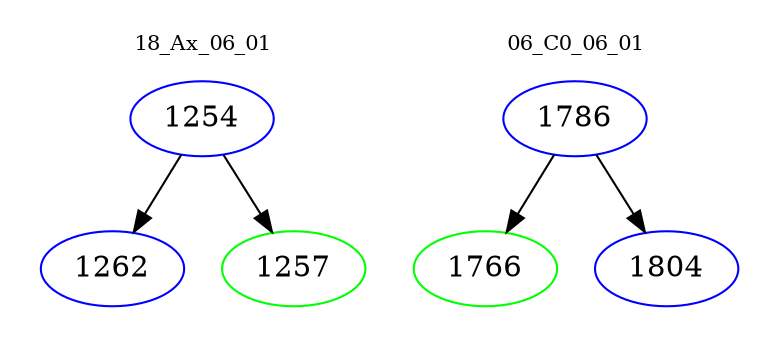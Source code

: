 digraph{
subgraph cluster_0 {
color = white
label = "18_Ax_06_01";
fontsize=10;
T0_1254 [label="1254", color="blue"]
T0_1254 -> T0_1262 [color="black"]
T0_1262 [label="1262", color="blue"]
T0_1254 -> T0_1257 [color="black"]
T0_1257 [label="1257", color="green"]
}
subgraph cluster_1 {
color = white
label = "06_C0_06_01";
fontsize=10;
T1_1786 [label="1786", color="blue"]
T1_1786 -> T1_1766 [color="black"]
T1_1766 [label="1766", color="green"]
T1_1786 -> T1_1804 [color="black"]
T1_1804 [label="1804", color="blue"]
}
}
